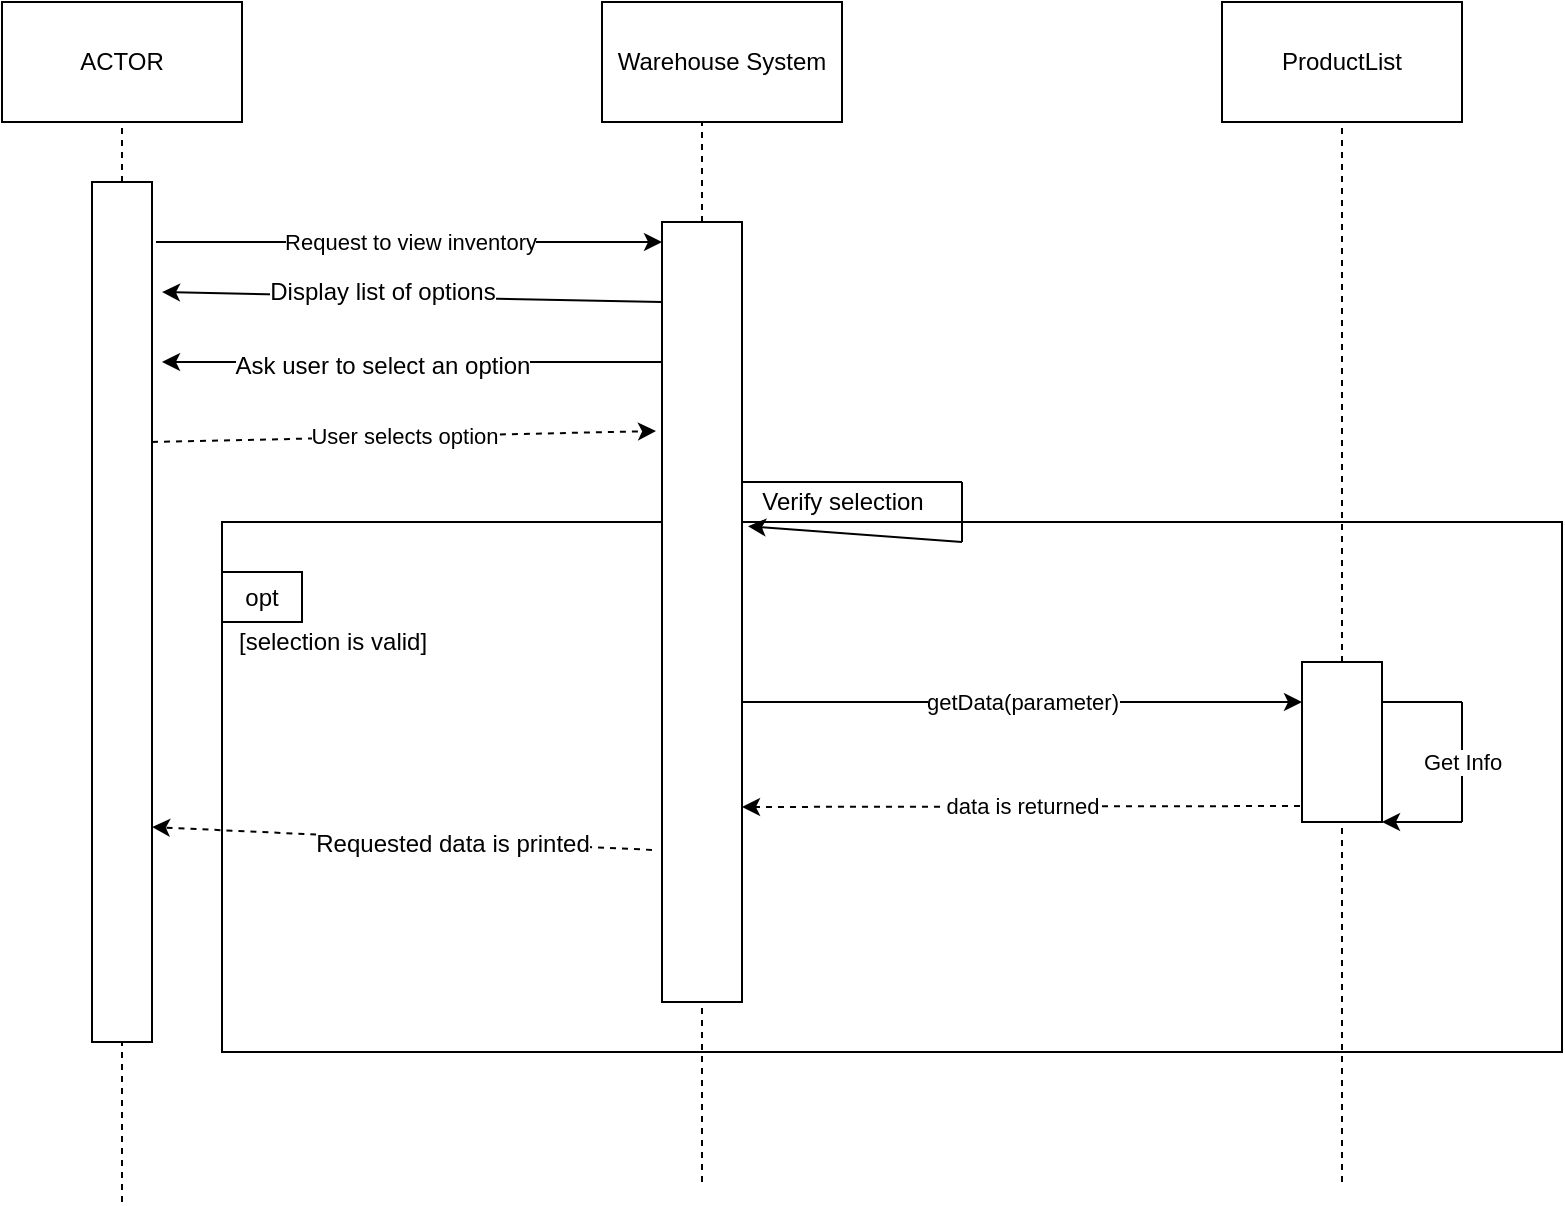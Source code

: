 <mxfile version="12.6.5" type="github">
  <diagram id="Np9p8wMwJFWlm5wq7k0r" name="Page-1">
    <mxGraphModel dx="1182" dy="761" grid="1" gridSize="10" guides="1" tooltips="1" connect="1" arrows="1" fold="1" page="1" pageScale="1" pageWidth="850" pageHeight="1100" math="0" shadow="0">
      <root>
        <mxCell id="0"/>
        <mxCell id="1" parent="0"/>
        <mxCell id="miiIxAmmckOGuHqkMZrL-22" value="" style="rounded=0;whiteSpace=wrap;html=1;" vertex="1" parent="1">
          <mxGeometry x="140" y="320" width="670" height="265" as="geometry"/>
        </mxCell>
        <mxCell id="miiIxAmmckOGuHqkMZrL-1" value="" style="endArrow=none;dashed=1;html=1;" edge="1" parent="1" source="miiIxAmmckOGuHqkMZrL-5" target="miiIxAmmckOGuHqkMZrL-2">
          <mxGeometry width="50" height="50" relative="1" as="geometry">
            <mxPoint x="90" y="620" as="sourcePoint"/>
            <mxPoint x="90" y="210" as="targetPoint"/>
          </mxGeometry>
        </mxCell>
        <mxCell id="miiIxAmmckOGuHqkMZrL-2" value="ACTOR" style="rounded=0;whiteSpace=wrap;html=1;" vertex="1" parent="1">
          <mxGeometry x="30" y="60" width="120" height="60" as="geometry"/>
        </mxCell>
        <mxCell id="miiIxAmmckOGuHqkMZrL-3" value="ProductList" style="rounded=0;whiteSpace=wrap;html=1;" vertex="1" parent="1">
          <mxGeometry x="640" y="60" width="120" height="60" as="geometry"/>
        </mxCell>
        <mxCell id="miiIxAmmckOGuHqkMZrL-4" value="Warehouse System" style="rounded=0;whiteSpace=wrap;html=1;" vertex="1" parent="1">
          <mxGeometry x="330" y="60" width="120" height="60" as="geometry"/>
        </mxCell>
        <mxCell id="miiIxAmmckOGuHqkMZrL-5" value="" style="rounded=0;whiteSpace=wrap;html=1;" vertex="1" parent="1">
          <mxGeometry x="75" y="150" width="30" height="430" as="geometry"/>
        </mxCell>
        <mxCell id="miiIxAmmckOGuHqkMZrL-6" value="" style="endArrow=none;dashed=1;html=1;" edge="1" parent="1" target="miiIxAmmckOGuHqkMZrL-5">
          <mxGeometry width="50" height="50" relative="1" as="geometry">
            <mxPoint x="90" y="660" as="sourcePoint"/>
            <mxPoint x="90" y="120" as="targetPoint"/>
          </mxGeometry>
        </mxCell>
        <mxCell id="miiIxAmmckOGuHqkMZrL-8" value="" style="endArrow=none;dashed=1;html=1;" edge="1" parent="1">
          <mxGeometry width="50" height="50" relative="1" as="geometry">
            <mxPoint x="380" y="650" as="sourcePoint"/>
            <mxPoint x="380" y="120" as="targetPoint"/>
          </mxGeometry>
        </mxCell>
        <mxCell id="miiIxAmmckOGuHqkMZrL-9" value="" style="endArrow=none;dashed=1;html=1;" edge="1" parent="1" source="miiIxAmmckOGuHqkMZrL-25">
          <mxGeometry width="50" height="50" relative="1" as="geometry">
            <mxPoint x="700" y="650" as="sourcePoint"/>
            <mxPoint x="700" y="120" as="targetPoint"/>
          </mxGeometry>
        </mxCell>
        <mxCell id="miiIxAmmckOGuHqkMZrL-7" value="" style="rounded=0;whiteSpace=wrap;html=1;" vertex="1" parent="1">
          <mxGeometry x="360" y="170" width="40" height="390" as="geometry"/>
        </mxCell>
        <mxCell id="miiIxAmmckOGuHqkMZrL-10" value="Request to view inventory" style="endArrow=classic;html=1;" edge="1" parent="1">
          <mxGeometry width="50" height="50" relative="1" as="geometry">
            <mxPoint x="107" y="180" as="sourcePoint"/>
            <mxPoint x="360" y="180" as="targetPoint"/>
          </mxGeometry>
        </mxCell>
        <mxCell id="miiIxAmmckOGuHqkMZrL-11" value="" style="endArrow=classic;html=1;entryX=1.167;entryY=0.128;entryDx=0;entryDy=0;entryPerimeter=0;" edge="1" parent="1" target="miiIxAmmckOGuHqkMZrL-5">
          <mxGeometry width="50" height="50" relative="1" as="geometry">
            <mxPoint x="360" y="210" as="sourcePoint"/>
            <mxPoint x="410" y="160" as="targetPoint"/>
          </mxGeometry>
        </mxCell>
        <mxCell id="miiIxAmmckOGuHqkMZrL-12" value="Display list of options" style="text;html=1;align=center;verticalAlign=middle;resizable=0;points=[];labelBackgroundColor=#ffffff;" vertex="1" connectable="0" parent="miiIxAmmckOGuHqkMZrL-11">
          <mxGeometry x="0.232" y="-2" relative="1" as="geometry">
            <mxPoint x="14" as="offset"/>
          </mxGeometry>
        </mxCell>
        <mxCell id="miiIxAmmckOGuHqkMZrL-13" value="" style="endArrow=classic;html=1;" edge="1" parent="1">
          <mxGeometry width="50" height="50" relative="1" as="geometry">
            <mxPoint x="360" y="240" as="sourcePoint"/>
            <mxPoint x="110" y="240" as="targetPoint"/>
          </mxGeometry>
        </mxCell>
        <mxCell id="miiIxAmmckOGuHqkMZrL-14" value="Ask user to select an option" style="text;html=1;align=center;verticalAlign=middle;resizable=0;points=[];labelBackgroundColor=#ffffff;" vertex="1" connectable="0" parent="miiIxAmmckOGuHqkMZrL-13">
          <mxGeometry x="0.28" y="2" relative="1" as="geometry">
            <mxPoint x="20" as="offset"/>
          </mxGeometry>
        </mxCell>
        <mxCell id="miiIxAmmckOGuHqkMZrL-15" value="User selects option" style="endArrow=classic;html=1;entryX=-0.075;entryY=0.268;entryDx=0;entryDy=0;entryPerimeter=0;dashed=1;" edge="1" parent="1" target="miiIxAmmckOGuHqkMZrL-7">
          <mxGeometry width="50" height="50" relative="1" as="geometry">
            <mxPoint x="105" y="280" as="sourcePoint"/>
            <mxPoint x="175" y="280" as="targetPoint"/>
          </mxGeometry>
        </mxCell>
        <mxCell id="miiIxAmmckOGuHqkMZrL-16" value="" style="endArrow=none;html=1;" edge="1" parent="1">
          <mxGeometry width="50" height="50" relative="1" as="geometry">
            <mxPoint x="400" y="300" as="sourcePoint"/>
            <mxPoint x="510" y="300" as="targetPoint"/>
          </mxGeometry>
        </mxCell>
        <mxCell id="miiIxAmmckOGuHqkMZrL-17" value="" style="endArrow=none;html=1;" edge="1" parent="1">
          <mxGeometry width="50" height="50" relative="1" as="geometry">
            <mxPoint x="510" y="330" as="sourcePoint"/>
            <mxPoint x="510" y="300" as="targetPoint"/>
          </mxGeometry>
        </mxCell>
        <mxCell id="miiIxAmmckOGuHqkMZrL-18" value="" style="endArrow=classic;html=1;entryX=1.075;entryY=0.39;entryDx=0;entryDy=0;entryPerimeter=0;" edge="1" parent="1" target="miiIxAmmckOGuHqkMZrL-7">
          <mxGeometry width="50" height="50" relative="1" as="geometry">
            <mxPoint x="510" y="330" as="sourcePoint"/>
            <mxPoint x="510" y="280" as="targetPoint"/>
          </mxGeometry>
        </mxCell>
        <mxCell id="miiIxAmmckOGuHqkMZrL-19" value="Verify selection" style="text;html=1;align=center;verticalAlign=middle;resizable=0;points=[];autosize=1;" vertex="1" parent="1">
          <mxGeometry x="400" y="300" width="100" height="20" as="geometry"/>
        </mxCell>
        <mxCell id="miiIxAmmckOGuHqkMZrL-23" value="opt" style="rounded=0;whiteSpace=wrap;html=1;" vertex="1" parent="1">
          <mxGeometry x="140" y="345" width="40" height="25" as="geometry"/>
        </mxCell>
        <mxCell id="miiIxAmmckOGuHqkMZrL-24" value="[selection is valid]" style="text;html=1;align=center;verticalAlign=middle;resizable=0;points=[];autosize=1;" vertex="1" parent="1">
          <mxGeometry x="140" y="370" width="110" height="20" as="geometry"/>
        </mxCell>
        <mxCell id="miiIxAmmckOGuHqkMZrL-25" value="" style="rounded=0;whiteSpace=wrap;html=1;" vertex="1" parent="1">
          <mxGeometry x="680" y="390" width="40" height="80" as="geometry"/>
        </mxCell>
        <mxCell id="miiIxAmmckOGuHqkMZrL-26" value="" style="endArrow=none;dashed=1;html=1;" edge="1" parent="1" target="miiIxAmmckOGuHqkMZrL-25">
          <mxGeometry width="50" height="50" relative="1" as="geometry">
            <mxPoint x="700" y="650" as="sourcePoint"/>
            <mxPoint x="700" y="120" as="targetPoint"/>
          </mxGeometry>
        </mxCell>
        <mxCell id="miiIxAmmckOGuHqkMZrL-27" value="getData(parameter)" style="endArrow=classic;html=1;entryX=0;entryY=0.25;entryDx=0;entryDy=0;" edge="1" parent="1" target="miiIxAmmckOGuHqkMZrL-25">
          <mxGeometry width="50" height="50" relative="1" as="geometry">
            <mxPoint x="400" y="410" as="sourcePoint"/>
            <mxPoint x="660" y="410" as="targetPoint"/>
          </mxGeometry>
        </mxCell>
        <mxCell id="miiIxAmmckOGuHqkMZrL-28" value="" style="endArrow=none;html=1;" edge="1" parent="1">
          <mxGeometry width="50" height="50" relative="1" as="geometry">
            <mxPoint x="720" y="410" as="sourcePoint"/>
            <mxPoint x="760" y="410" as="targetPoint"/>
          </mxGeometry>
        </mxCell>
        <mxCell id="miiIxAmmckOGuHqkMZrL-29" value="Get Info" style="endArrow=none;html=1;" edge="1" parent="1">
          <mxGeometry width="50" height="50" relative="1" as="geometry">
            <mxPoint x="760" y="470" as="sourcePoint"/>
            <mxPoint x="760" y="410" as="targetPoint"/>
          </mxGeometry>
        </mxCell>
        <mxCell id="miiIxAmmckOGuHqkMZrL-30" value="" style="endArrow=classic;html=1;" edge="1" parent="1">
          <mxGeometry width="50" height="50" relative="1" as="geometry">
            <mxPoint x="760" y="470" as="sourcePoint"/>
            <mxPoint x="720" y="470" as="targetPoint"/>
          </mxGeometry>
        </mxCell>
        <mxCell id="miiIxAmmckOGuHqkMZrL-34" value="data is returned" style="endArrow=classic;html=1;entryX=1;entryY=0.75;entryDx=0;entryDy=0;dashed=1;exitX=-0.025;exitY=0.9;exitDx=0;exitDy=0;exitPerimeter=0;" edge="1" parent="1" source="miiIxAmmckOGuHqkMZrL-25" target="miiIxAmmckOGuHqkMZrL-7">
          <mxGeometry width="50" height="50" relative="1" as="geometry">
            <mxPoint x="680" y="480" as="sourcePoint"/>
            <mxPoint x="610" y="480" as="targetPoint"/>
            <Array as="points"/>
          </mxGeometry>
        </mxCell>
        <mxCell id="miiIxAmmckOGuHqkMZrL-36" value="" style="endArrow=classic;html=1;dashed=1;entryX=1;entryY=0.75;entryDx=0;entryDy=0;exitX=-0.125;exitY=0.805;exitDx=0;exitDy=0;exitPerimeter=0;" edge="1" parent="1" source="miiIxAmmckOGuHqkMZrL-7" target="miiIxAmmckOGuHqkMZrL-5">
          <mxGeometry width="50" height="50" relative="1" as="geometry">
            <mxPoint x="355" y="507.5" as="sourcePoint"/>
            <mxPoint x="405" y="458" as="targetPoint"/>
          </mxGeometry>
        </mxCell>
        <mxCell id="miiIxAmmckOGuHqkMZrL-37" value="Requested data is printed" style="text;html=1;align=center;verticalAlign=middle;resizable=0;points=[];labelBackgroundColor=#ffffff;" vertex="1" connectable="0" parent="miiIxAmmckOGuHqkMZrL-36">
          <mxGeometry x="-0.2" y="1" relative="1" as="geometry">
            <mxPoint as="offset"/>
          </mxGeometry>
        </mxCell>
      </root>
    </mxGraphModel>
  </diagram>
</mxfile>
